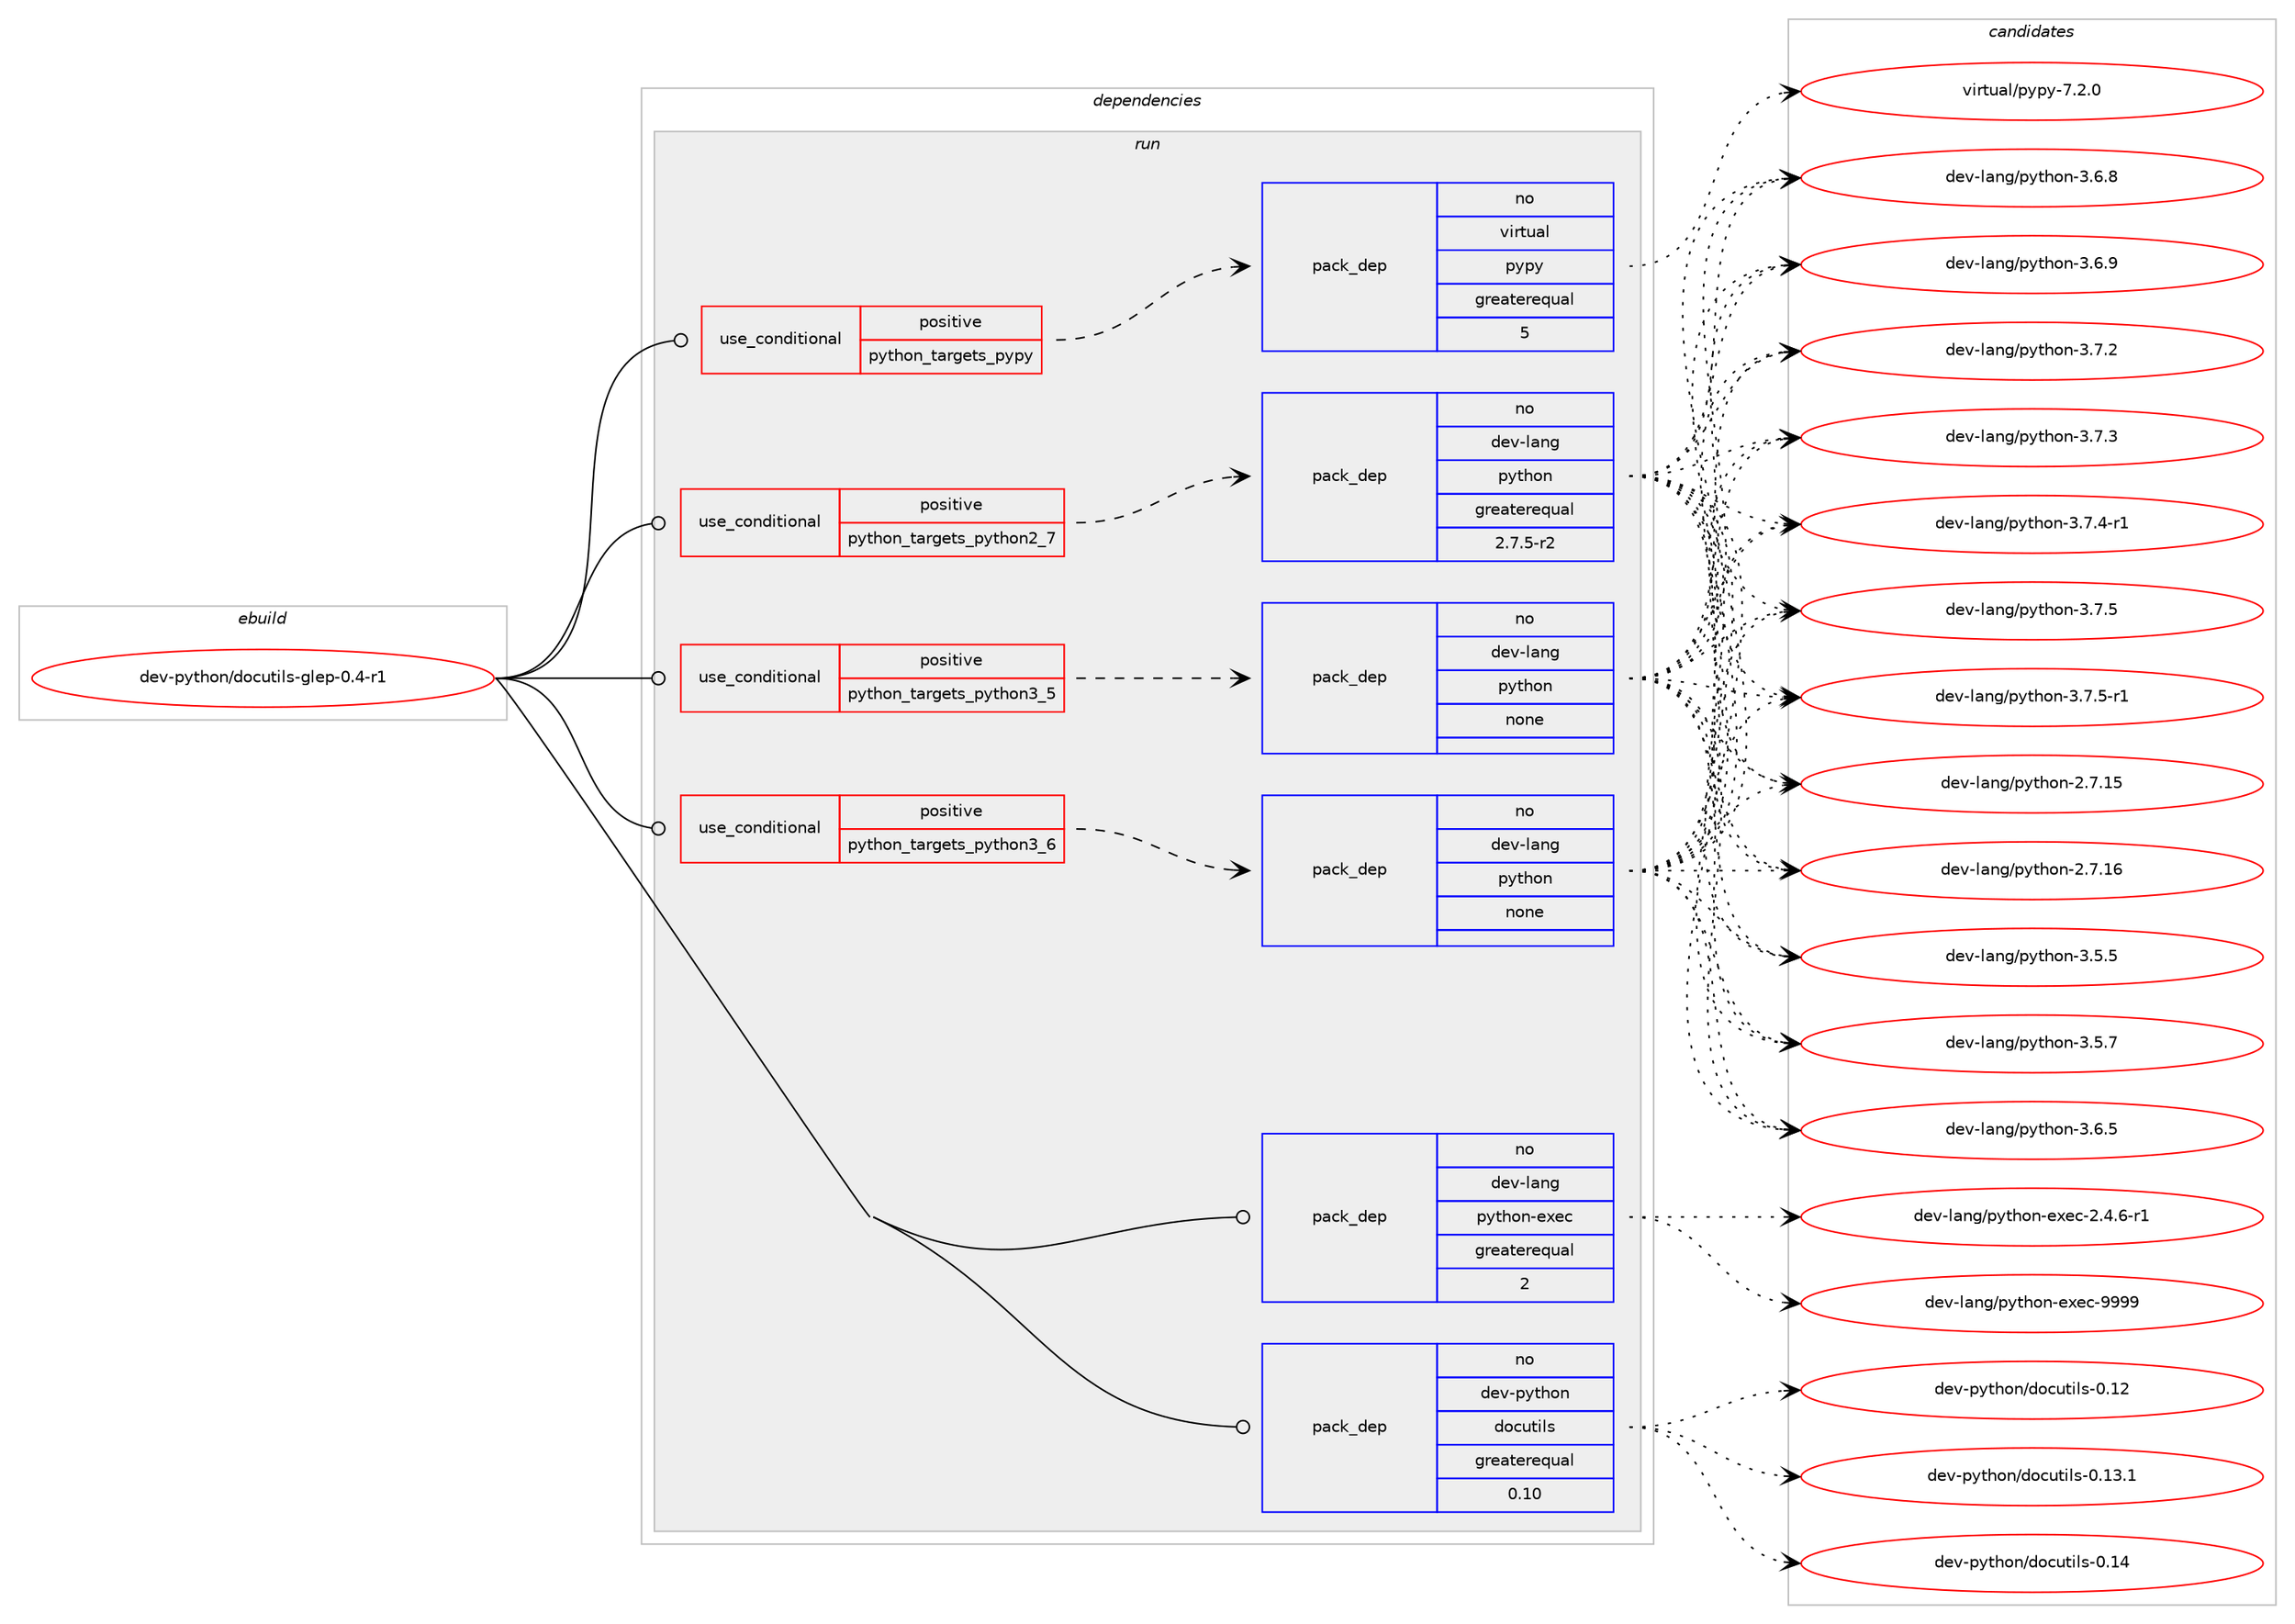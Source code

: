 digraph prolog {

# *************
# Graph options
# *************

newrank=true;
concentrate=true;
compound=true;
graph [rankdir=LR,fontname=Helvetica,fontsize=10,ranksep=1.5];#, ranksep=2.5, nodesep=0.2];
edge  [arrowhead=vee];
node  [fontname=Helvetica,fontsize=10];

# **********
# The ebuild
# **********

subgraph cluster_leftcol {
color=gray;
rank=same;
label=<<i>ebuild</i>>;
id [label="dev-python/docutils-glep-0.4-r1", color=red, width=4, href="../dev-python/docutils-glep-0.4-r1.svg"];
}

# ****************
# The dependencies
# ****************

subgraph cluster_midcol {
color=gray;
label=<<i>dependencies</i>>;
subgraph cluster_compile {
fillcolor="#eeeeee";
style=filled;
label=<<i>compile</i>>;
}
subgraph cluster_compileandrun {
fillcolor="#eeeeee";
style=filled;
label=<<i>compile and run</i>>;
}
subgraph cluster_run {
fillcolor="#eeeeee";
style=filled;
label=<<i>run</i>>;
subgraph cond138771 {
dependency602659 [label=<<TABLE BORDER="0" CELLBORDER="1" CELLSPACING="0" CELLPADDING="4"><TR><TD ROWSPAN="3" CELLPADDING="10">use_conditional</TD></TR><TR><TD>positive</TD></TR><TR><TD>python_targets_pypy</TD></TR></TABLE>>, shape=none, color=red];
subgraph pack452094 {
dependency602660 [label=<<TABLE BORDER="0" CELLBORDER="1" CELLSPACING="0" CELLPADDING="4" WIDTH="220"><TR><TD ROWSPAN="6" CELLPADDING="30">pack_dep</TD></TR><TR><TD WIDTH="110">no</TD></TR><TR><TD>virtual</TD></TR><TR><TD>pypy</TD></TR><TR><TD>greaterequal</TD></TR><TR><TD>5</TD></TR></TABLE>>, shape=none, color=blue];
}
dependency602659:e -> dependency602660:w [weight=20,style="dashed",arrowhead="vee"];
}
id:e -> dependency602659:w [weight=20,style="solid",arrowhead="odot"];
subgraph cond138772 {
dependency602661 [label=<<TABLE BORDER="0" CELLBORDER="1" CELLSPACING="0" CELLPADDING="4"><TR><TD ROWSPAN="3" CELLPADDING="10">use_conditional</TD></TR><TR><TD>positive</TD></TR><TR><TD>python_targets_python2_7</TD></TR></TABLE>>, shape=none, color=red];
subgraph pack452095 {
dependency602662 [label=<<TABLE BORDER="0" CELLBORDER="1" CELLSPACING="0" CELLPADDING="4" WIDTH="220"><TR><TD ROWSPAN="6" CELLPADDING="30">pack_dep</TD></TR><TR><TD WIDTH="110">no</TD></TR><TR><TD>dev-lang</TD></TR><TR><TD>python</TD></TR><TR><TD>greaterequal</TD></TR><TR><TD>2.7.5-r2</TD></TR></TABLE>>, shape=none, color=blue];
}
dependency602661:e -> dependency602662:w [weight=20,style="dashed",arrowhead="vee"];
}
id:e -> dependency602661:w [weight=20,style="solid",arrowhead="odot"];
subgraph cond138773 {
dependency602663 [label=<<TABLE BORDER="0" CELLBORDER="1" CELLSPACING="0" CELLPADDING="4"><TR><TD ROWSPAN="3" CELLPADDING="10">use_conditional</TD></TR><TR><TD>positive</TD></TR><TR><TD>python_targets_python3_5</TD></TR></TABLE>>, shape=none, color=red];
subgraph pack452096 {
dependency602664 [label=<<TABLE BORDER="0" CELLBORDER="1" CELLSPACING="0" CELLPADDING="4" WIDTH="220"><TR><TD ROWSPAN="6" CELLPADDING="30">pack_dep</TD></TR><TR><TD WIDTH="110">no</TD></TR><TR><TD>dev-lang</TD></TR><TR><TD>python</TD></TR><TR><TD>none</TD></TR><TR><TD></TD></TR></TABLE>>, shape=none, color=blue];
}
dependency602663:e -> dependency602664:w [weight=20,style="dashed",arrowhead="vee"];
}
id:e -> dependency602663:w [weight=20,style="solid",arrowhead="odot"];
subgraph cond138774 {
dependency602665 [label=<<TABLE BORDER="0" CELLBORDER="1" CELLSPACING="0" CELLPADDING="4"><TR><TD ROWSPAN="3" CELLPADDING="10">use_conditional</TD></TR><TR><TD>positive</TD></TR><TR><TD>python_targets_python3_6</TD></TR></TABLE>>, shape=none, color=red];
subgraph pack452097 {
dependency602666 [label=<<TABLE BORDER="0" CELLBORDER="1" CELLSPACING="0" CELLPADDING="4" WIDTH="220"><TR><TD ROWSPAN="6" CELLPADDING="30">pack_dep</TD></TR><TR><TD WIDTH="110">no</TD></TR><TR><TD>dev-lang</TD></TR><TR><TD>python</TD></TR><TR><TD>none</TD></TR><TR><TD></TD></TR></TABLE>>, shape=none, color=blue];
}
dependency602665:e -> dependency602666:w [weight=20,style="dashed",arrowhead="vee"];
}
id:e -> dependency602665:w [weight=20,style="solid",arrowhead="odot"];
subgraph pack452098 {
dependency602667 [label=<<TABLE BORDER="0" CELLBORDER="1" CELLSPACING="0" CELLPADDING="4" WIDTH="220"><TR><TD ROWSPAN="6" CELLPADDING="30">pack_dep</TD></TR><TR><TD WIDTH="110">no</TD></TR><TR><TD>dev-lang</TD></TR><TR><TD>python-exec</TD></TR><TR><TD>greaterequal</TD></TR><TR><TD>2</TD></TR></TABLE>>, shape=none, color=blue];
}
id:e -> dependency602667:w [weight=20,style="solid",arrowhead="odot"];
subgraph pack452099 {
dependency602668 [label=<<TABLE BORDER="0" CELLBORDER="1" CELLSPACING="0" CELLPADDING="4" WIDTH="220"><TR><TD ROWSPAN="6" CELLPADDING="30">pack_dep</TD></TR><TR><TD WIDTH="110">no</TD></TR><TR><TD>dev-python</TD></TR><TR><TD>docutils</TD></TR><TR><TD>greaterequal</TD></TR><TR><TD>0.10</TD></TR></TABLE>>, shape=none, color=blue];
}
id:e -> dependency602668:w [weight=20,style="solid",arrowhead="odot"];
}
}

# **************
# The candidates
# **************

subgraph cluster_choices {
rank=same;
color=gray;
label=<<i>candidates</i>>;

subgraph choice452094 {
color=black;
nodesep=1;
choice1181051141161179710847112121112121455546504648 [label="virtual/pypy-7.2.0", color=red, width=4,href="../virtual/pypy-7.2.0.svg"];
dependency602660:e -> choice1181051141161179710847112121112121455546504648:w [style=dotted,weight="100"];
}
subgraph choice452095 {
color=black;
nodesep=1;
choice10010111845108971101034711212111610411111045504655464953 [label="dev-lang/python-2.7.15", color=red, width=4,href="../dev-lang/python-2.7.15.svg"];
choice10010111845108971101034711212111610411111045504655464954 [label="dev-lang/python-2.7.16", color=red, width=4,href="../dev-lang/python-2.7.16.svg"];
choice100101118451089711010347112121116104111110455146534653 [label="dev-lang/python-3.5.5", color=red, width=4,href="../dev-lang/python-3.5.5.svg"];
choice100101118451089711010347112121116104111110455146534655 [label="dev-lang/python-3.5.7", color=red, width=4,href="../dev-lang/python-3.5.7.svg"];
choice100101118451089711010347112121116104111110455146544653 [label="dev-lang/python-3.6.5", color=red, width=4,href="../dev-lang/python-3.6.5.svg"];
choice100101118451089711010347112121116104111110455146544656 [label="dev-lang/python-3.6.8", color=red, width=4,href="../dev-lang/python-3.6.8.svg"];
choice100101118451089711010347112121116104111110455146544657 [label="dev-lang/python-3.6.9", color=red, width=4,href="../dev-lang/python-3.6.9.svg"];
choice100101118451089711010347112121116104111110455146554650 [label="dev-lang/python-3.7.2", color=red, width=4,href="../dev-lang/python-3.7.2.svg"];
choice100101118451089711010347112121116104111110455146554651 [label="dev-lang/python-3.7.3", color=red, width=4,href="../dev-lang/python-3.7.3.svg"];
choice1001011184510897110103471121211161041111104551465546524511449 [label="dev-lang/python-3.7.4-r1", color=red, width=4,href="../dev-lang/python-3.7.4-r1.svg"];
choice100101118451089711010347112121116104111110455146554653 [label="dev-lang/python-3.7.5", color=red, width=4,href="../dev-lang/python-3.7.5.svg"];
choice1001011184510897110103471121211161041111104551465546534511449 [label="dev-lang/python-3.7.5-r1", color=red, width=4,href="../dev-lang/python-3.7.5-r1.svg"];
dependency602662:e -> choice10010111845108971101034711212111610411111045504655464953:w [style=dotted,weight="100"];
dependency602662:e -> choice10010111845108971101034711212111610411111045504655464954:w [style=dotted,weight="100"];
dependency602662:e -> choice100101118451089711010347112121116104111110455146534653:w [style=dotted,weight="100"];
dependency602662:e -> choice100101118451089711010347112121116104111110455146534655:w [style=dotted,weight="100"];
dependency602662:e -> choice100101118451089711010347112121116104111110455146544653:w [style=dotted,weight="100"];
dependency602662:e -> choice100101118451089711010347112121116104111110455146544656:w [style=dotted,weight="100"];
dependency602662:e -> choice100101118451089711010347112121116104111110455146544657:w [style=dotted,weight="100"];
dependency602662:e -> choice100101118451089711010347112121116104111110455146554650:w [style=dotted,weight="100"];
dependency602662:e -> choice100101118451089711010347112121116104111110455146554651:w [style=dotted,weight="100"];
dependency602662:e -> choice1001011184510897110103471121211161041111104551465546524511449:w [style=dotted,weight="100"];
dependency602662:e -> choice100101118451089711010347112121116104111110455146554653:w [style=dotted,weight="100"];
dependency602662:e -> choice1001011184510897110103471121211161041111104551465546534511449:w [style=dotted,weight="100"];
}
subgraph choice452096 {
color=black;
nodesep=1;
choice10010111845108971101034711212111610411111045504655464953 [label="dev-lang/python-2.7.15", color=red, width=4,href="../dev-lang/python-2.7.15.svg"];
choice10010111845108971101034711212111610411111045504655464954 [label="dev-lang/python-2.7.16", color=red, width=4,href="../dev-lang/python-2.7.16.svg"];
choice100101118451089711010347112121116104111110455146534653 [label="dev-lang/python-3.5.5", color=red, width=4,href="../dev-lang/python-3.5.5.svg"];
choice100101118451089711010347112121116104111110455146534655 [label="dev-lang/python-3.5.7", color=red, width=4,href="../dev-lang/python-3.5.7.svg"];
choice100101118451089711010347112121116104111110455146544653 [label="dev-lang/python-3.6.5", color=red, width=4,href="../dev-lang/python-3.6.5.svg"];
choice100101118451089711010347112121116104111110455146544656 [label="dev-lang/python-3.6.8", color=red, width=4,href="../dev-lang/python-3.6.8.svg"];
choice100101118451089711010347112121116104111110455146544657 [label="dev-lang/python-3.6.9", color=red, width=4,href="../dev-lang/python-3.6.9.svg"];
choice100101118451089711010347112121116104111110455146554650 [label="dev-lang/python-3.7.2", color=red, width=4,href="../dev-lang/python-3.7.2.svg"];
choice100101118451089711010347112121116104111110455146554651 [label="dev-lang/python-3.7.3", color=red, width=4,href="../dev-lang/python-3.7.3.svg"];
choice1001011184510897110103471121211161041111104551465546524511449 [label="dev-lang/python-3.7.4-r1", color=red, width=4,href="../dev-lang/python-3.7.4-r1.svg"];
choice100101118451089711010347112121116104111110455146554653 [label="dev-lang/python-3.7.5", color=red, width=4,href="../dev-lang/python-3.7.5.svg"];
choice1001011184510897110103471121211161041111104551465546534511449 [label="dev-lang/python-3.7.5-r1", color=red, width=4,href="../dev-lang/python-3.7.5-r1.svg"];
dependency602664:e -> choice10010111845108971101034711212111610411111045504655464953:w [style=dotted,weight="100"];
dependency602664:e -> choice10010111845108971101034711212111610411111045504655464954:w [style=dotted,weight="100"];
dependency602664:e -> choice100101118451089711010347112121116104111110455146534653:w [style=dotted,weight="100"];
dependency602664:e -> choice100101118451089711010347112121116104111110455146534655:w [style=dotted,weight="100"];
dependency602664:e -> choice100101118451089711010347112121116104111110455146544653:w [style=dotted,weight="100"];
dependency602664:e -> choice100101118451089711010347112121116104111110455146544656:w [style=dotted,weight="100"];
dependency602664:e -> choice100101118451089711010347112121116104111110455146544657:w [style=dotted,weight="100"];
dependency602664:e -> choice100101118451089711010347112121116104111110455146554650:w [style=dotted,weight="100"];
dependency602664:e -> choice100101118451089711010347112121116104111110455146554651:w [style=dotted,weight="100"];
dependency602664:e -> choice1001011184510897110103471121211161041111104551465546524511449:w [style=dotted,weight="100"];
dependency602664:e -> choice100101118451089711010347112121116104111110455146554653:w [style=dotted,weight="100"];
dependency602664:e -> choice1001011184510897110103471121211161041111104551465546534511449:w [style=dotted,weight="100"];
}
subgraph choice452097 {
color=black;
nodesep=1;
choice10010111845108971101034711212111610411111045504655464953 [label="dev-lang/python-2.7.15", color=red, width=4,href="../dev-lang/python-2.7.15.svg"];
choice10010111845108971101034711212111610411111045504655464954 [label="dev-lang/python-2.7.16", color=red, width=4,href="../dev-lang/python-2.7.16.svg"];
choice100101118451089711010347112121116104111110455146534653 [label="dev-lang/python-3.5.5", color=red, width=4,href="../dev-lang/python-3.5.5.svg"];
choice100101118451089711010347112121116104111110455146534655 [label="dev-lang/python-3.5.7", color=red, width=4,href="../dev-lang/python-3.5.7.svg"];
choice100101118451089711010347112121116104111110455146544653 [label="dev-lang/python-3.6.5", color=red, width=4,href="../dev-lang/python-3.6.5.svg"];
choice100101118451089711010347112121116104111110455146544656 [label="dev-lang/python-3.6.8", color=red, width=4,href="../dev-lang/python-3.6.8.svg"];
choice100101118451089711010347112121116104111110455146544657 [label="dev-lang/python-3.6.9", color=red, width=4,href="../dev-lang/python-3.6.9.svg"];
choice100101118451089711010347112121116104111110455146554650 [label="dev-lang/python-3.7.2", color=red, width=4,href="../dev-lang/python-3.7.2.svg"];
choice100101118451089711010347112121116104111110455146554651 [label="dev-lang/python-3.7.3", color=red, width=4,href="../dev-lang/python-3.7.3.svg"];
choice1001011184510897110103471121211161041111104551465546524511449 [label="dev-lang/python-3.7.4-r1", color=red, width=4,href="../dev-lang/python-3.7.4-r1.svg"];
choice100101118451089711010347112121116104111110455146554653 [label="dev-lang/python-3.7.5", color=red, width=4,href="../dev-lang/python-3.7.5.svg"];
choice1001011184510897110103471121211161041111104551465546534511449 [label="dev-lang/python-3.7.5-r1", color=red, width=4,href="../dev-lang/python-3.7.5-r1.svg"];
dependency602666:e -> choice10010111845108971101034711212111610411111045504655464953:w [style=dotted,weight="100"];
dependency602666:e -> choice10010111845108971101034711212111610411111045504655464954:w [style=dotted,weight="100"];
dependency602666:e -> choice100101118451089711010347112121116104111110455146534653:w [style=dotted,weight="100"];
dependency602666:e -> choice100101118451089711010347112121116104111110455146534655:w [style=dotted,weight="100"];
dependency602666:e -> choice100101118451089711010347112121116104111110455146544653:w [style=dotted,weight="100"];
dependency602666:e -> choice100101118451089711010347112121116104111110455146544656:w [style=dotted,weight="100"];
dependency602666:e -> choice100101118451089711010347112121116104111110455146544657:w [style=dotted,weight="100"];
dependency602666:e -> choice100101118451089711010347112121116104111110455146554650:w [style=dotted,weight="100"];
dependency602666:e -> choice100101118451089711010347112121116104111110455146554651:w [style=dotted,weight="100"];
dependency602666:e -> choice1001011184510897110103471121211161041111104551465546524511449:w [style=dotted,weight="100"];
dependency602666:e -> choice100101118451089711010347112121116104111110455146554653:w [style=dotted,weight="100"];
dependency602666:e -> choice1001011184510897110103471121211161041111104551465546534511449:w [style=dotted,weight="100"];
}
subgraph choice452098 {
color=black;
nodesep=1;
choice10010111845108971101034711212111610411111045101120101994550465246544511449 [label="dev-lang/python-exec-2.4.6-r1", color=red, width=4,href="../dev-lang/python-exec-2.4.6-r1.svg"];
choice10010111845108971101034711212111610411111045101120101994557575757 [label="dev-lang/python-exec-9999", color=red, width=4,href="../dev-lang/python-exec-9999.svg"];
dependency602667:e -> choice10010111845108971101034711212111610411111045101120101994550465246544511449:w [style=dotted,weight="100"];
dependency602667:e -> choice10010111845108971101034711212111610411111045101120101994557575757:w [style=dotted,weight="100"];
}
subgraph choice452099 {
color=black;
nodesep=1;
choice1001011184511212111610411111047100111991171161051081154548464950 [label="dev-python/docutils-0.12", color=red, width=4,href="../dev-python/docutils-0.12.svg"];
choice10010111845112121116104111110471001119911711610510811545484649514649 [label="dev-python/docutils-0.13.1", color=red, width=4,href="../dev-python/docutils-0.13.1.svg"];
choice1001011184511212111610411111047100111991171161051081154548464952 [label="dev-python/docutils-0.14", color=red, width=4,href="../dev-python/docutils-0.14.svg"];
dependency602668:e -> choice1001011184511212111610411111047100111991171161051081154548464950:w [style=dotted,weight="100"];
dependency602668:e -> choice10010111845112121116104111110471001119911711610510811545484649514649:w [style=dotted,weight="100"];
dependency602668:e -> choice1001011184511212111610411111047100111991171161051081154548464952:w [style=dotted,weight="100"];
}
}

}
